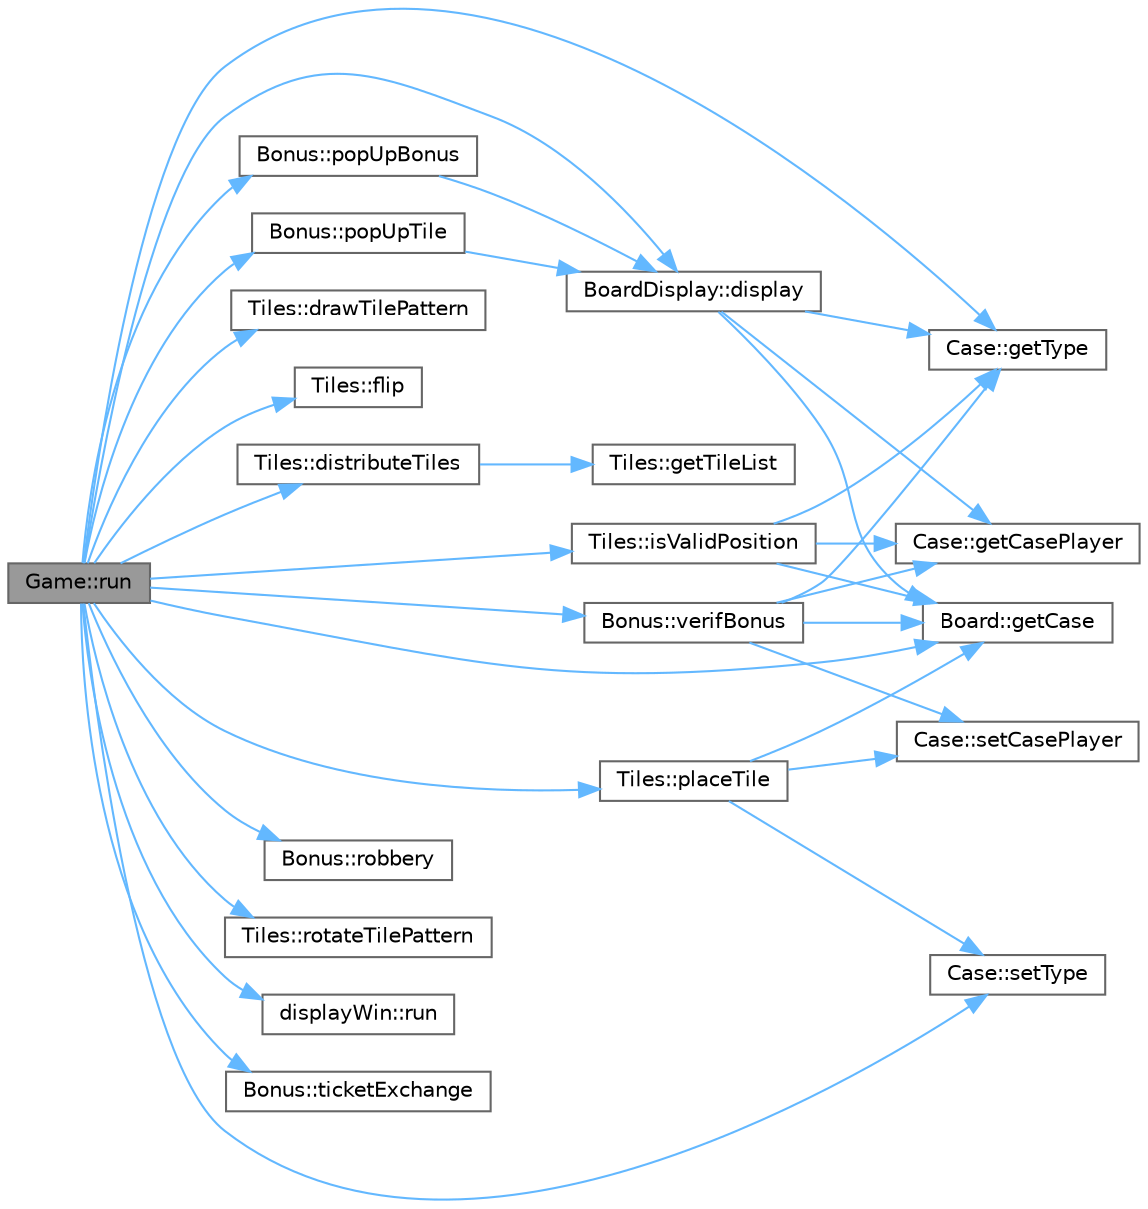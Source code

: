 digraph "Game::run"
{
 // LATEX_PDF_SIZE
  bgcolor="transparent";
  edge [fontname=Helvetica,fontsize=10,labelfontname=Helvetica,labelfontsize=10];
  node [fontname=Helvetica,fontsize=10,shape=box,height=0.2,width=0.4];
  rankdir="LR";
  Node1 [id="Node000001",label="Game::run",height=0.2,width=0.4,color="gray40", fillcolor="grey60", style="filled", fontcolor="black",tooltip="Lance le jeu."];
  Node1 -> Node2 [id="edge33_Node000001_Node000002",color="steelblue1",style="solid",tooltip=" "];
  Node2 [id="Node000002",label="BoardDisplay::display",height=0.2,width=0.4,color="grey40", fillcolor="white", style="filled",URL="$class_board_display.html#a93fc42cd60bb87aec1bb819821c85bfc",tooltip="Affiche le plateau de jeu."];
  Node2 -> Node3 [id="edge34_Node000002_Node000003",color="steelblue1",style="solid",tooltip=" "];
  Node3 [id="Node000003",label="Board::getCase",height=0.2,width=0.4,color="grey40", fillcolor="white", style="filled",URL="$class_board.html#aa7595e288d8c622b70e18089218cf0bf",tooltip="Accède à une case spécifique du plateau."];
  Node2 -> Node4 [id="edge35_Node000002_Node000004",color="steelblue1",style="solid",tooltip=" "];
  Node4 [id="Node000004",label="Case::getCasePlayer",height=0.2,width=0.4,color="grey40", fillcolor="white", style="filled",URL="$class_case.html#acdf4a530710a1e1471ec936d3a18a4a9",tooltip="Obtient le joueur associé à la case."];
  Node2 -> Node5 [id="edge36_Node000002_Node000005",color="steelblue1",style="solid",tooltip=" "];
  Node5 [id="Node000005",label="Case::getType",height=0.2,width=0.4,color="grey40", fillcolor="white", style="filled",URL="$class_case.html#ac809ac5d489b23705b914b0b6a70db43",tooltip="Obtient le type de la case."];
  Node1 -> Node6 [id="edge37_Node000001_Node000006",color="steelblue1",style="solid",tooltip=" "];
  Node6 [id="Node000006",label="Tiles::distributeTiles",height=0.2,width=0.4,color="grey40", fillcolor="white", style="filled",URL="$class_tiles.html#a480fd7bffe8358400e8ffe19beab60b6",tooltip="Distribue les tuiles aux joueurs."];
  Node6 -> Node7 [id="edge38_Node000006_Node000007",color="steelblue1",style="solid",tooltip=" "];
  Node7 [id="Node000007",label="Tiles::getTileList",height=0.2,width=0.4,color="grey40", fillcolor="white", style="filled",URL="$class_tiles.html#a365cdee054568062ffefee6a19ebe82d",tooltip="Obtient la liste des motifs de tuiles."];
  Node1 -> Node8 [id="edge39_Node000001_Node000008",color="steelblue1",style="solid",tooltip=" "];
  Node8 [id="Node000008",label="Tiles::drawTilePattern",height=0.2,width=0.4,color="grey40", fillcolor="white", style="filled",URL="$class_tiles.html#a9a632185409fde18ba0cd3a36460a878",tooltip="Dessine le motif de la tuile."];
  Node1 -> Node9 [id="edge40_Node000001_Node000009",color="steelblue1",style="solid",tooltip=" "];
  Node9 [id="Node000009",label="Tiles::flip",height=0.2,width=0.4,color="grey40", fillcolor="white", style="filled",URL="$class_tiles.html#a00a43e91a77825bd6834368e12f5dd23",tooltip="Retourne le motif de la tuile."];
  Node1 -> Node3 [id="edge41_Node000001_Node000003",color="steelblue1",style="solid",tooltip=" "];
  Node1 -> Node5 [id="edge42_Node000001_Node000005",color="steelblue1",style="solid",tooltip=" "];
  Node1 -> Node10 [id="edge43_Node000001_Node000010",color="steelblue1",style="solid",tooltip=" "];
  Node10 [id="Node000010",label="Tiles::isValidPosition",height=0.2,width=0.4,color="grey40", fillcolor="white", style="filled",URL="$class_tiles.html#a029bec43814660e044e3b6977d9d378b",tooltip="Vérifie si la position de la tuile est valide."];
  Node10 -> Node3 [id="edge44_Node000010_Node000003",color="steelblue1",style="solid",tooltip=" "];
  Node10 -> Node4 [id="edge45_Node000010_Node000004",color="steelblue1",style="solid",tooltip=" "];
  Node10 -> Node5 [id="edge46_Node000010_Node000005",color="steelblue1",style="solid",tooltip=" "];
  Node1 -> Node11 [id="edge47_Node000001_Node000011",color="steelblue1",style="solid",tooltip=" "];
  Node11 [id="Node000011",label="Tiles::placeTile",height=0.2,width=0.4,color="grey40", fillcolor="white", style="filled",URL="$class_tiles.html#abccf63d38bb8a081f91ba7acfcc4a081",tooltip="Place une tuile sur le plateau."];
  Node11 -> Node3 [id="edge48_Node000011_Node000003",color="steelblue1",style="solid",tooltip=" "];
  Node11 -> Node12 [id="edge49_Node000011_Node000012",color="steelblue1",style="solid",tooltip=" "];
  Node12 [id="Node000012",label="Case::setCasePlayer",height=0.2,width=0.4,color="grey40", fillcolor="white", style="filled",URL="$class_case.html#a1e1716d3da72b1797837269b91dc6375",tooltip="Définit le joueur associé à la case."];
  Node11 -> Node13 [id="edge50_Node000011_Node000013",color="steelblue1",style="solid",tooltip=" "];
  Node13 [id="Node000013",label="Case::setType",height=0.2,width=0.4,color="grey40", fillcolor="white", style="filled",URL="$class_case.html#a4a3bef1060b87e62adecd4f3452e5cc3",tooltip="Définit le type de la case."];
  Node1 -> Node14 [id="edge51_Node000001_Node000014",color="steelblue1",style="solid",tooltip=" "];
  Node14 [id="Node000014",label="Bonus::popUpBonus",height=0.2,width=0.4,color="grey40", fillcolor="white", style="filled",URL="$class_bonus.html#a87917872ed2a147e237d2a3e13583771",tooltip="Affiche un pop-up de bonus."];
  Node14 -> Node2 [id="edge52_Node000014_Node000002",color="steelblue1",style="solid",tooltip=" "];
  Node1 -> Node15 [id="edge53_Node000001_Node000015",color="steelblue1",style="solid",tooltip=" "];
  Node15 [id="Node000015",label="Bonus::popUpTile",height=0.2,width=0.4,color="grey40", fillcolor="white", style="filled",URL="$class_bonus.html#a21729c4f04a95a6482671f7ed05b1b9b",tooltip="Affiche un pop-up de tuile."];
  Node15 -> Node2 [id="edge54_Node000015_Node000002",color="steelblue1",style="solid",tooltip=" "];
  Node1 -> Node16 [id="edge55_Node000001_Node000016",color="steelblue1",style="solid",tooltip=" "];
  Node16 [id="Node000016",label="Bonus::robbery",height=0.2,width=0.4,color="grey40", fillcolor="white", style="filled",URL="$class_bonus.html#a29f7f80e8400e540725e772210edbc7a",tooltip="Effectue un vol de tuile."];
  Node1 -> Node17 [id="edge56_Node000001_Node000017",color="steelblue1",style="solid",tooltip=" "];
  Node17 [id="Node000017",label="Tiles::rotateTilePattern",height=0.2,width=0.4,color="grey40", fillcolor="white", style="filled",URL="$class_tiles.html#ac3b82f7044ec2f6565220c2381f9061c",tooltip="Fait pivoter le motif de la tuile."];
  Node1 -> Node18 [id="edge57_Node000001_Node000018",color="steelblue1",style="solid",tooltip=" "];
  Node18 [id="Node000018",label="displayWin::run",height=0.2,width=0.4,color="grey40", fillcolor="white", style="filled",URL="$classdisplay_win.html#a9b3aaa0702c60d24d3e1da9905d937ad",tooltip="Affiche l'écran de victoire."];
  Node1 -> Node13 [id="edge58_Node000001_Node000013",color="steelblue1",style="solid",tooltip=" "];
  Node1 -> Node19 [id="edge59_Node000001_Node000019",color="steelblue1",style="solid",tooltip=" "];
  Node19 [id="Node000019",label="Bonus::ticketExchange",height=0.2,width=0.4,color="grey40", fillcolor="white", style="filled",URL="$class_bonus.html#ac582606e0789d758697bf32b87759e26",tooltip="Effectue un échange de tickets."];
  Node1 -> Node20 [id="edge60_Node000001_Node000020",color="steelblue1",style="solid",tooltip=" "];
  Node20 [id="Node000020",label="Bonus::verifBonus",height=0.2,width=0.4,color="grey40", fillcolor="white", style="filled",URL="$class_bonus.html#a176f60f9d3ac9d579f43137f275c5ac7",tooltip="Vérifie les bonus sur le plateau."];
  Node20 -> Node3 [id="edge61_Node000020_Node000003",color="steelblue1",style="solid",tooltip=" "];
  Node20 -> Node4 [id="edge62_Node000020_Node000004",color="steelblue1",style="solid",tooltip=" "];
  Node20 -> Node5 [id="edge63_Node000020_Node000005",color="steelblue1",style="solid",tooltip=" "];
  Node20 -> Node12 [id="edge64_Node000020_Node000012",color="steelblue1",style="solid",tooltip=" "];
}
